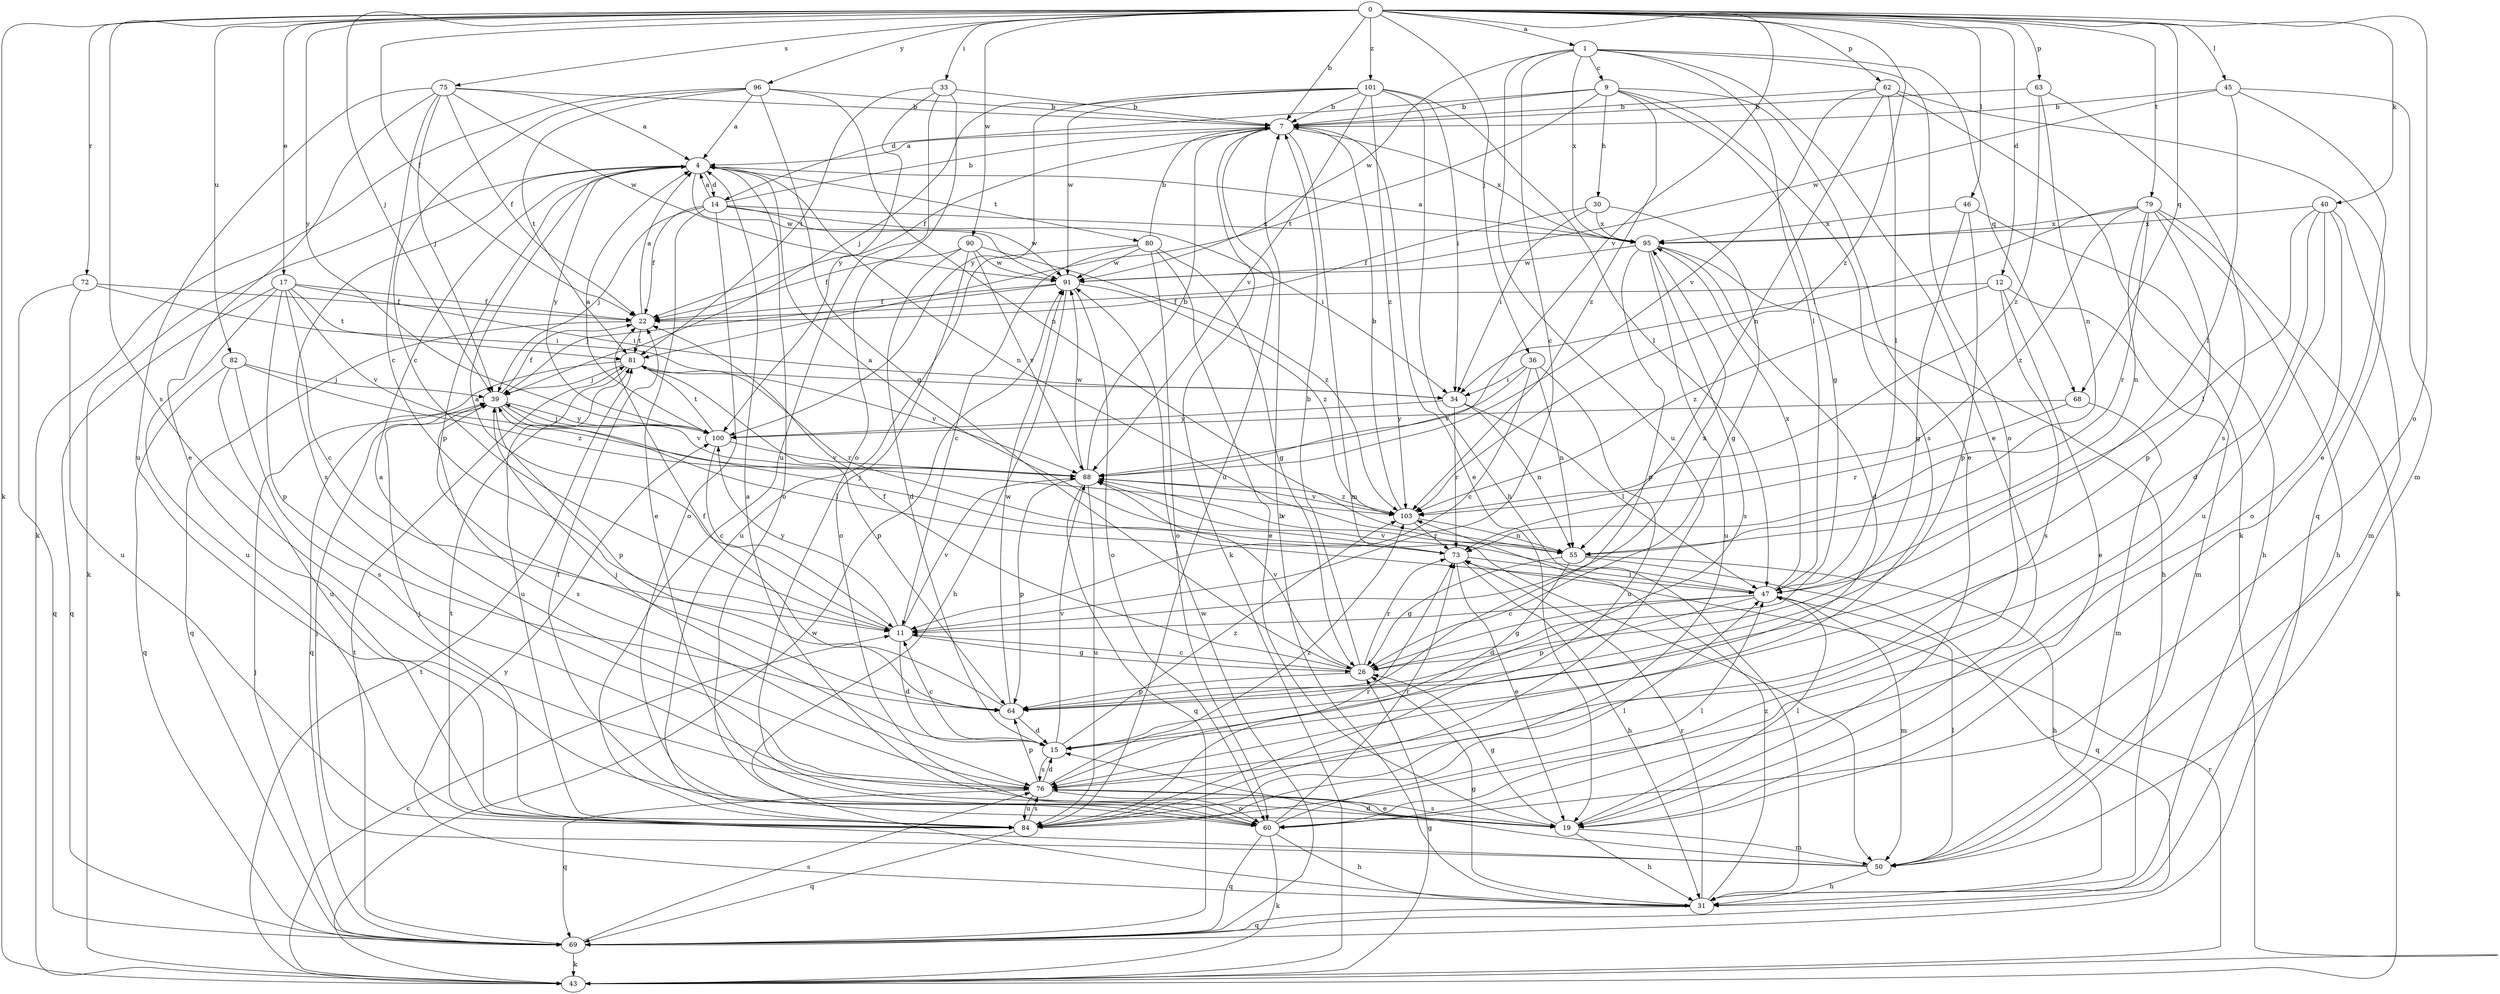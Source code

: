 strict digraph  {
0;
1;
4;
7;
9;
11;
12;
14;
15;
17;
19;
22;
26;
30;
31;
33;
34;
36;
39;
40;
43;
45;
46;
47;
50;
55;
60;
62;
63;
64;
68;
69;
72;
73;
75;
76;
79;
80;
81;
82;
84;
88;
90;
91;
95;
96;
100;
101;
103;
0 -> 1  [label=a];
0 -> 7  [label=b];
0 -> 12  [label=d];
0 -> 17  [label=e];
0 -> 22  [label=f];
0 -> 33  [label=i];
0 -> 36  [label=j];
0 -> 39  [label=j];
0 -> 40  [label=k];
0 -> 43  [label=k];
0 -> 45  [label=l];
0 -> 46  [label=l];
0 -> 60  [label=o];
0 -> 62  [label=p];
0 -> 63  [label=p];
0 -> 68  [label=q];
0 -> 72  [label=r];
0 -> 75  [label=s];
0 -> 76  [label=s];
0 -> 79  [label=t];
0 -> 82  [label=u];
0 -> 88  [label=v];
0 -> 90  [label=w];
0 -> 96  [label=y];
0 -> 100  [label=y];
0 -> 101  [label=z];
0 -> 103  [label=z];
1 -> 9  [label=c];
1 -> 11  [label=c];
1 -> 19  [label=e];
1 -> 47  [label=l];
1 -> 60  [label=o];
1 -> 68  [label=q];
1 -> 84  [label=u];
1 -> 91  [label=w];
1 -> 95  [label=x];
4 -> 14  [label=d];
4 -> 43  [label=k];
4 -> 55  [label=n];
4 -> 60  [label=o];
4 -> 64  [label=p];
4 -> 76  [label=s];
4 -> 80  [label=t];
4 -> 91  [label=w];
4 -> 100  [label=y];
7 -> 4  [label=a];
7 -> 19  [label=e];
7 -> 22  [label=f];
7 -> 43  [label=k];
7 -> 50  [label=m];
7 -> 84  [label=u];
7 -> 95  [label=x];
9 -> 7  [label=b];
9 -> 14  [label=d];
9 -> 19  [label=e];
9 -> 26  [label=g];
9 -> 30  [label=h];
9 -> 76  [label=s];
9 -> 81  [label=t];
9 -> 103  [label=z];
11 -> 4  [label=a];
11 -> 15  [label=d];
11 -> 26  [label=g];
11 -> 88  [label=v];
11 -> 95  [label=x];
11 -> 100  [label=y];
12 -> 19  [label=e];
12 -> 22  [label=f];
12 -> 50  [label=m];
12 -> 76  [label=s];
12 -> 103  [label=z];
14 -> 4  [label=a];
14 -> 7  [label=b];
14 -> 19  [label=e];
14 -> 22  [label=f];
14 -> 34  [label=i];
14 -> 39  [label=j];
14 -> 60  [label=o];
14 -> 91  [label=w];
14 -> 95  [label=x];
15 -> 11  [label=c];
15 -> 39  [label=j];
15 -> 76  [label=s];
15 -> 88  [label=v];
15 -> 103  [label=z];
17 -> 11  [label=c];
17 -> 22  [label=f];
17 -> 34  [label=i];
17 -> 64  [label=p];
17 -> 69  [label=q];
17 -> 81  [label=t];
17 -> 84  [label=u];
17 -> 88  [label=v];
19 -> 4  [label=a];
19 -> 26  [label=g];
19 -> 31  [label=h];
19 -> 47  [label=l];
19 -> 50  [label=m];
19 -> 76  [label=s];
22 -> 4  [label=a];
22 -> 69  [label=q];
22 -> 81  [label=t];
26 -> 7  [label=b];
26 -> 11  [label=c];
26 -> 22  [label=f];
26 -> 64  [label=p];
26 -> 73  [label=r];
26 -> 88  [label=v];
30 -> 22  [label=f];
30 -> 26  [label=g];
30 -> 34  [label=i];
30 -> 95  [label=x];
31 -> 7  [label=b];
31 -> 26  [label=g];
31 -> 69  [label=q];
31 -> 73  [label=r];
31 -> 100  [label=y];
31 -> 103  [label=z];
33 -> 7  [label=b];
33 -> 60  [label=o];
33 -> 81  [label=t];
33 -> 84  [label=u];
33 -> 100  [label=y];
34 -> 47  [label=l];
34 -> 55  [label=n];
34 -> 73  [label=r];
34 -> 100  [label=y];
36 -> 11  [label=c];
36 -> 34  [label=i];
36 -> 55  [label=n];
36 -> 84  [label=u];
36 -> 88  [label=v];
39 -> 22  [label=f];
39 -> 47  [label=l];
39 -> 64  [label=p];
39 -> 76  [label=s];
39 -> 88  [label=v];
39 -> 100  [label=y];
40 -> 15  [label=d];
40 -> 47  [label=l];
40 -> 50  [label=m];
40 -> 60  [label=o];
40 -> 84  [label=u];
40 -> 95  [label=x];
43 -> 11  [label=c];
43 -> 26  [label=g];
43 -> 73  [label=r];
43 -> 81  [label=t];
43 -> 91  [label=w];
45 -> 7  [label=b];
45 -> 19  [label=e];
45 -> 47  [label=l];
45 -> 50  [label=m];
45 -> 91  [label=w];
46 -> 26  [label=g];
46 -> 31  [label=h];
46 -> 64  [label=p];
46 -> 95  [label=x];
47 -> 11  [label=c];
47 -> 26  [label=g];
47 -> 50  [label=m];
47 -> 64  [label=p];
47 -> 88  [label=v];
47 -> 95  [label=x];
50 -> 15  [label=d];
50 -> 31  [label=h];
50 -> 39  [label=j];
50 -> 47  [label=l];
50 -> 81  [label=t];
55 -> 15  [label=d];
55 -> 26  [label=g];
55 -> 31  [label=h];
55 -> 69  [label=q];
55 -> 88  [label=v];
60 -> 22  [label=f];
60 -> 31  [label=h];
60 -> 43  [label=k];
60 -> 47  [label=l];
60 -> 69  [label=q];
60 -> 73  [label=r];
62 -> 7  [label=b];
62 -> 43  [label=k];
62 -> 47  [label=l];
62 -> 55  [label=n];
62 -> 69  [label=q];
62 -> 88  [label=v];
63 -> 7  [label=b];
63 -> 55  [label=n];
63 -> 76  [label=s];
63 -> 103  [label=z];
64 -> 15  [label=d];
64 -> 22  [label=f];
64 -> 91  [label=w];
68 -> 50  [label=m];
68 -> 73  [label=r];
68 -> 100  [label=y];
69 -> 39  [label=j];
69 -> 43  [label=k];
69 -> 76  [label=s];
69 -> 81  [label=t];
69 -> 91  [label=w];
72 -> 22  [label=f];
72 -> 34  [label=i];
72 -> 69  [label=q];
72 -> 84  [label=u];
73 -> 4  [label=a];
73 -> 19  [label=e];
73 -> 31  [label=h];
73 -> 39  [label=j];
73 -> 47  [label=l];
75 -> 4  [label=a];
75 -> 7  [label=b];
75 -> 11  [label=c];
75 -> 19  [label=e];
75 -> 22  [label=f];
75 -> 39  [label=j];
75 -> 84  [label=u];
75 -> 91  [label=w];
76 -> 4  [label=a];
76 -> 15  [label=d];
76 -> 19  [label=e];
76 -> 60  [label=o];
76 -> 64  [label=p];
76 -> 69  [label=q];
76 -> 84  [label=u];
76 -> 103  [label=z];
79 -> 31  [label=h];
79 -> 34  [label=i];
79 -> 43  [label=k];
79 -> 55  [label=n];
79 -> 64  [label=p];
79 -> 73  [label=r];
79 -> 95  [label=x];
79 -> 103  [label=z];
80 -> 7  [label=b];
80 -> 11  [label=c];
80 -> 19  [label=e];
80 -> 26  [label=g];
80 -> 60  [label=o];
80 -> 84  [label=u];
80 -> 91  [label=w];
81 -> 39  [label=j];
81 -> 64  [label=p];
81 -> 69  [label=q];
81 -> 73  [label=r];
81 -> 84  [label=u];
81 -> 88  [label=v];
82 -> 39  [label=j];
82 -> 69  [label=q];
82 -> 76  [label=s];
82 -> 84  [label=u];
82 -> 103  [label=z];
84 -> 39  [label=j];
84 -> 47  [label=l];
84 -> 69  [label=q];
84 -> 73  [label=r];
84 -> 76  [label=s];
88 -> 7  [label=b];
88 -> 64  [label=p];
88 -> 69  [label=q];
88 -> 84  [label=u];
88 -> 91  [label=w];
88 -> 103  [label=z];
90 -> 15  [label=d];
90 -> 22  [label=f];
90 -> 60  [label=o];
90 -> 88  [label=v];
90 -> 91  [label=w];
90 -> 103  [label=z];
91 -> 22  [label=f];
91 -> 31  [label=h];
91 -> 39  [label=j];
91 -> 60  [label=o];
91 -> 103  [label=z];
95 -> 4  [label=a];
95 -> 15  [label=d];
95 -> 31  [label=h];
95 -> 64  [label=p];
95 -> 76  [label=s];
95 -> 84  [label=u];
95 -> 91  [label=w];
96 -> 4  [label=a];
96 -> 7  [label=b];
96 -> 11  [label=c];
96 -> 26  [label=g];
96 -> 43  [label=k];
96 -> 55  [label=n];
96 -> 81  [label=t];
100 -> 4  [label=a];
100 -> 11  [label=c];
100 -> 39  [label=j];
100 -> 81  [label=t];
100 -> 88  [label=v];
101 -> 7  [label=b];
101 -> 31  [label=h];
101 -> 34  [label=i];
101 -> 39  [label=j];
101 -> 47  [label=l];
101 -> 88  [label=v];
101 -> 91  [label=w];
101 -> 100  [label=y];
101 -> 103  [label=z];
103 -> 7  [label=b];
103 -> 55  [label=n];
103 -> 73  [label=r];
103 -> 88  [label=v];
}
